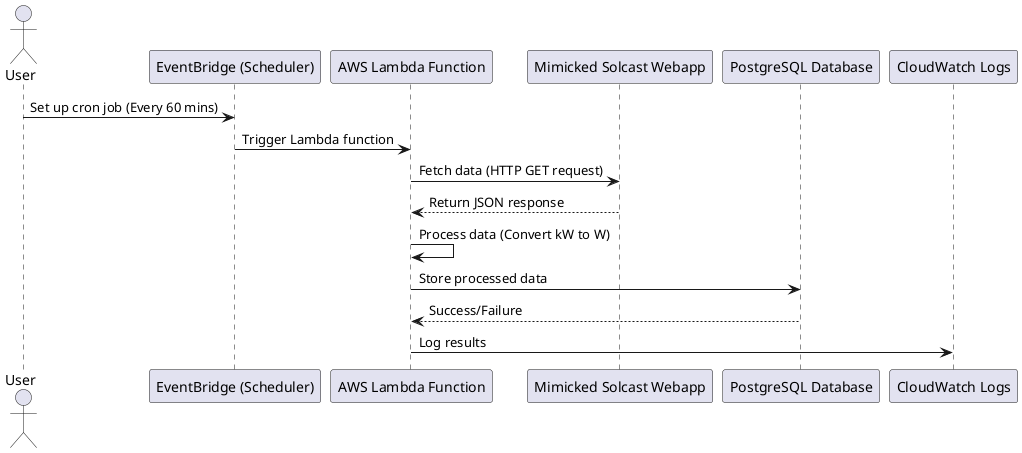 @startuml
actor User
participant "EventBridge (Scheduler)" as EventBridge
participant "AWS Lambda Function" as Lambda
participant "Mimicked Solcast Webapp" as Solcast
participant "PostgreSQL Database" as PostgreSQL
participant "CloudWatch Logs" as CloudWatch

User -> EventBridge: Set up cron job (Every 60 mins)
EventBridge -> Lambda: Trigger Lambda function
Lambda -> Solcast: Fetch data (HTTP GET request)
Solcast --> Lambda: Return JSON response
Lambda -> Lambda: Process data (Convert kW to W)
Lambda -> PostgreSQL: Store processed data
PostgreSQL --> Lambda: Success/Failure
Lambda -> CloudWatch: Log results
@enduml